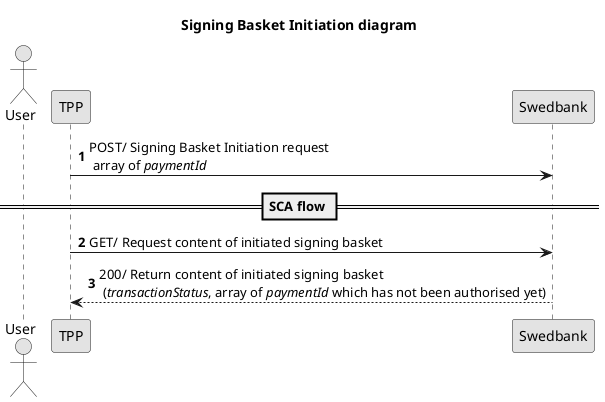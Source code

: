 @startuml redirect-payment-basket-signing-sd

skinparam monochrome true
skinparam shadowing false

title Signing Basket Initiation diagram

Actor User as PSU
Participant TPP
Participant Swedbank

autonumber
TPP->Swedbank:POST/ Signing Basket Initiation request \n array of //paymentId//

== SCA flow ==

TPP->Swedbank: GET/ Request content of initiated signing basket
TPP<--Swedbank:200/ Return content of initiated signing basket \n (//transactionStatus//, array of //paymentId// which has not been authorised yet)

@enduml